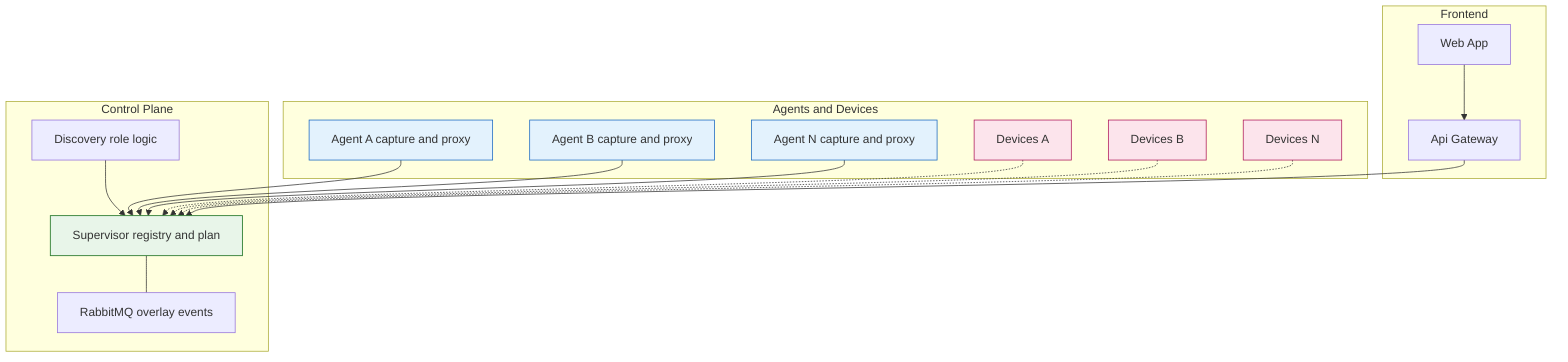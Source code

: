 graph TD

  subgraph Control_Plane [Control Plane]
    SUP["Supervisor registry and plan"]
    DISC["Discovery role logic"]
    MQ["RabbitMQ overlay events"]
  end

  subgraph Frontend [Frontend]
    WEB["Web App"]
    GW["Api Gateway"]
  end

  subgraph Agents [Agents and Devices]
    A1["Agent A capture and proxy"]
    A2["Agent B capture and proxy"]
    A3["Agent N capture and proxy"]
    DEV1["Devices A"]
    DEV2["Devices B"]
    DEVN["Devices N"]
  end

  %% Control wiring
  DISC --> SUP
  SUP --- MQ

  %% Agents to supervisor
  A1 --> SUP
  A2 --> SUP
  A3 --> SUP

  %% Devices contribute to logical pool
  DEV1 -.-> SUP
  DEV2 -.-> SUP
  DEVN -.-> SUP

  %% Frontend to control plane
  WEB --> GW
  GW --> SUP

  %% Styling minimal and safe
  style SUP fill:#e8f5e9,stroke:#2e7d32,stroke-width:1.2px
  style A1 fill:#e3f2fd,stroke:#1565c0
  style A2 fill:#e3f2fd,stroke:#1565c0
  style A3 fill:#e3f2fd,stroke:#1565c0
  style DEV1 fill:#fce4ec,stroke:#ad1457
  style DEV2 fill:#fce4ec,stroke:#ad1457
  style DEVN fill:#fce4ec,stroke:#ad1457